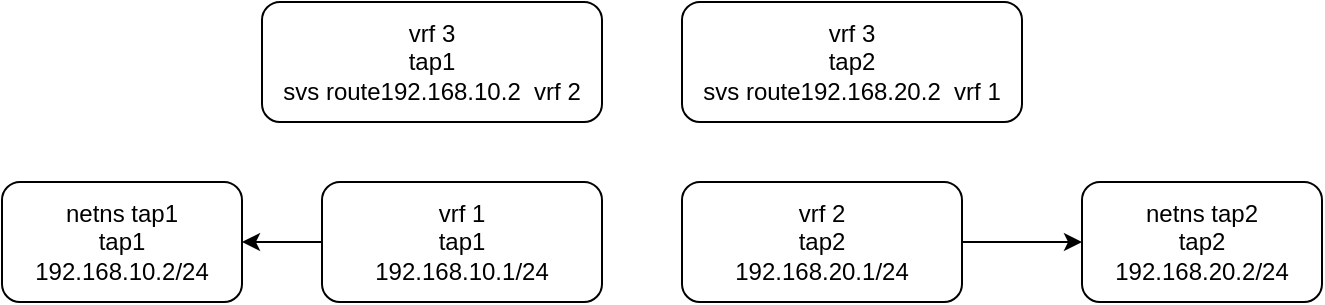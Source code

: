 <mxfile version="24.7.16">
  <diagram name="第 1 页" id="3pMW8QpOIv7GVie-zUYv">
    <mxGraphModel dx="954" dy="521" grid="1" gridSize="10" guides="1" tooltips="1" connect="1" arrows="1" fold="1" page="1" pageScale="1" pageWidth="827" pageHeight="1169" math="0" shadow="0">
      <root>
        <mxCell id="0" />
        <mxCell id="1" parent="0" />
        <mxCell id="lfiUj1Po3yG01DF8Lg2e-5" value="" style="edgeStyle=orthogonalEdgeStyle;rounded=0;orthogonalLoop=1;jettySize=auto;html=1;" edge="1" parent="1" source="lfiUj1Po3yG01DF8Lg2e-1" target="lfiUj1Po3yG01DF8Lg2e-4">
          <mxGeometry relative="1" as="geometry" />
        </mxCell>
        <mxCell id="lfiUj1Po3yG01DF8Lg2e-1" value="vrf 2&lt;div&gt;tap2&lt;/div&gt;&lt;div&gt;192.168.20.1/24&lt;/div&gt;" style="rounded=1;whiteSpace=wrap;html=1;" vertex="1" parent="1">
          <mxGeometry x="390" y="300" width="140" height="60" as="geometry" />
        </mxCell>
        <mxCell id="lfiUj1Po3yG01DF8Lg2e-6" value="" style="edgeStyle=orthogonalEdgeStyle;rounded=0;orthogonalLoop=1;jettySize=auto;html=1;" edge="1" parent="1" source="lfiUj1Po3yG01DF8Lg2e-2" target="lfiUj1Po3yG01DF8Lg2e-3">
          <mxGeometry relative="1" as="geometry" />
        </mxCell>
        <mxCell id="lfiUj1Po3yG01DF8Lg2e-2" value="vrf 1&lt;div&gt;tap1&lt;/div&gt;&lt;div&gt;192.168.10.1/24&lt;/div&gt;" style="rounded=1;whiteSpace=wrap;html=1;" vertex="1" parent="1">
          <mxGeometry x="210" y="300" width="140" height="60" as="geometry" />
        </mxCell>
        <mxCell id="lfiUj1Po3yG01DF8Lg2e-3" value="netns tap1&lt;div&gt;tap1&lt;/div&gt;&lt;div&gt;192.168.10.2/24&lt;/div&gt;" style="rounded=1;whiteSpace=wrap;html=1;" vertex="1" parent="1">
          <mxGeometry x="50" y="300" width="120" height="60" as="geometry" />
        </mxCell>
        <mxCell id="lfiUj1Po3yG01DF8Lg2e-4" value="netns tap2&lt;div&gt;tap2&lt;/div&gt;&lt;div&gt;192.168.20.2/24&lt;/div&gt;" style="rounded=1;whiteSpace=wrap;html=1;" vertex="1" parent="1">
          <mxGeometry x="590" y="300" width="120" height="60" as="geometry" />
        </mxCell>
        <mxCell id="lfiUj1Po3yG01DF8Lg2e-7" value="vrf 3&lt;div&gt;tap1&lt;/div&gt;&lt;div&gt;svs route192.168.10.2&amp;nbsp; vrf 2&lt;/div&gt;" style="rounded=1;whiteSpace=wrap;html=1;" vertex="1" parent="1">
          <mxGeometry x="180" y="210" width="170" height="60" as="geometry" />
        </mxCell>
        <mxCell id="lfiUj1Po3yG01DF8Lg2e-8" value="vrf 3&lt;div&gt;tap2&lt;/div&gt;&lt;div&gt;svs route192.168.20.2&amp;nbsp; vrf 1&lt;br&gt;&lt;/div&gt;" style="rounded=1;whiteSpace=wrap;html=1;" vertex="1" parent="1">
          <mxGeometry x="390" y="210" width="170" height="60" as="geometry" />
        </mxCell>
      </root>
    </mxGraphModel>
  </diagram>
</mxfile>
